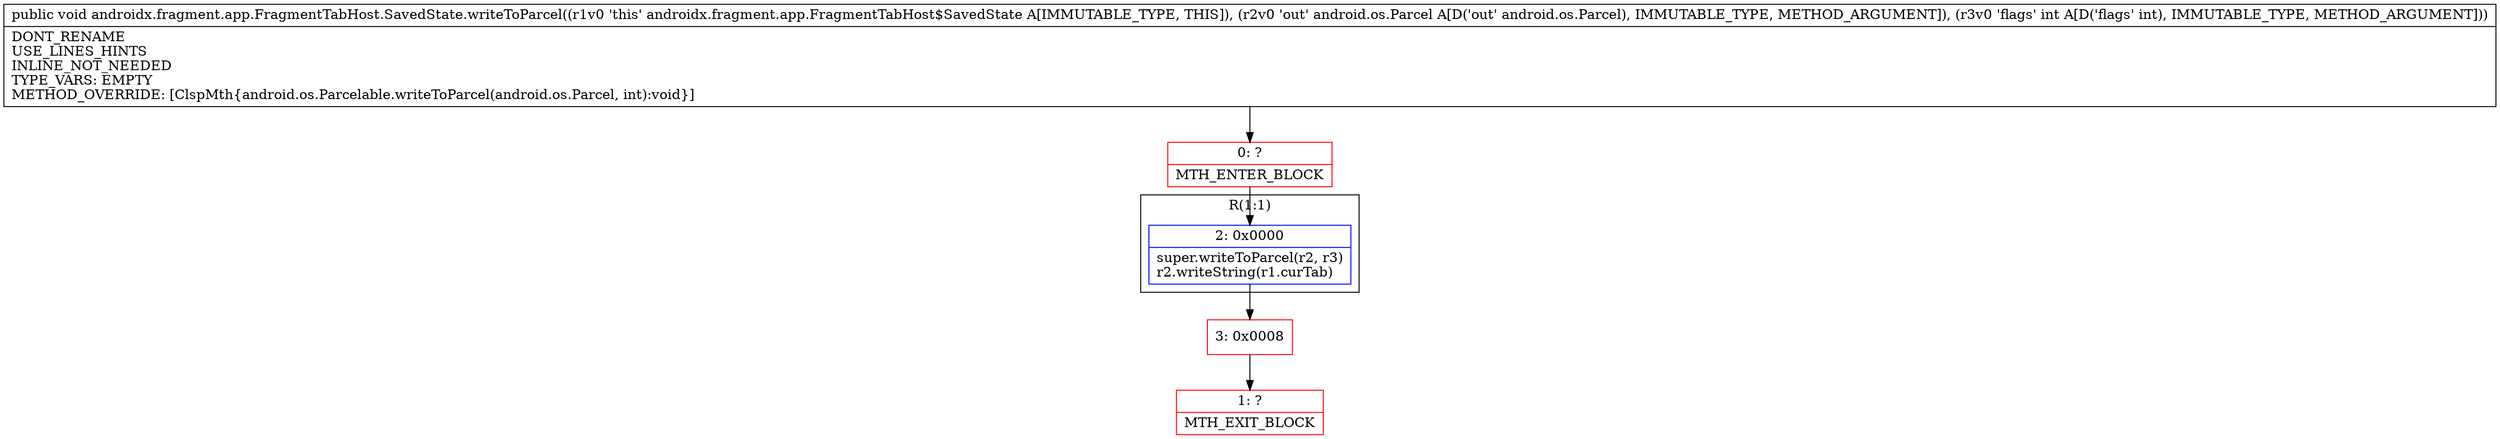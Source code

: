 digraph "CFG forandroidx.fragment.app.FragmentTabHost.SavedState.writeToParcel(Landroid\/os\/Parcel;I)V" {
subgraph cluster_Region_508322520 {
label = "R(1:1)";
node [shape=record,color=blue];
Node_2 [shape=record,label="{2\:\ 0x0000|super.writeToParcel(r2, r3)\lr2.writeString(r1.curTab)\l}"];
}
Node_0 [shape=record,color=red,label="{0\:\ ?|MTH_ENTER_BLOCK\l}"];
Node_3 [shape=record,color=red,label="{3\:\ 0x0008}"];
Node_1 [shape=record,color=red,label="{1\:\ ?|MTH_EXIT_BLOCK\l}"];
MethodNode[shape=record,label="{public void androidx.fragment.app.FragmentTabHost.SavedState.writeToParcel((r1v0 'this' androidx.fragment.app.FragmentTabHost$SavedState A[IMMUTABLE_TYPE, THIS]), (r2v0 'out' android.os.Parcel A[D('out' android.os.Parcel), IMMUTABLE_TYPE, METHOD_ARGUMENT]), (r3v0 'flags' int A[D('flags' int), IMMUTABLE_TYPE, METHOD_ARGUMENT]))  | DONT_RENAME\lUSE_LINES_HINTS\lINLINE_NOT_NEEDED\lTYPE_VARS: EMPTY\lMETHOD_OVERRIDE: [ClspMth\{android.os.Parcelable.writeToParcel(android.os.Parcel, int):void\}]\l}"];
MethodNode -> Node_0;Node_2 -> Node_3;
Node_0 -> Node_2;
Node_3 -> Node_1;
}

